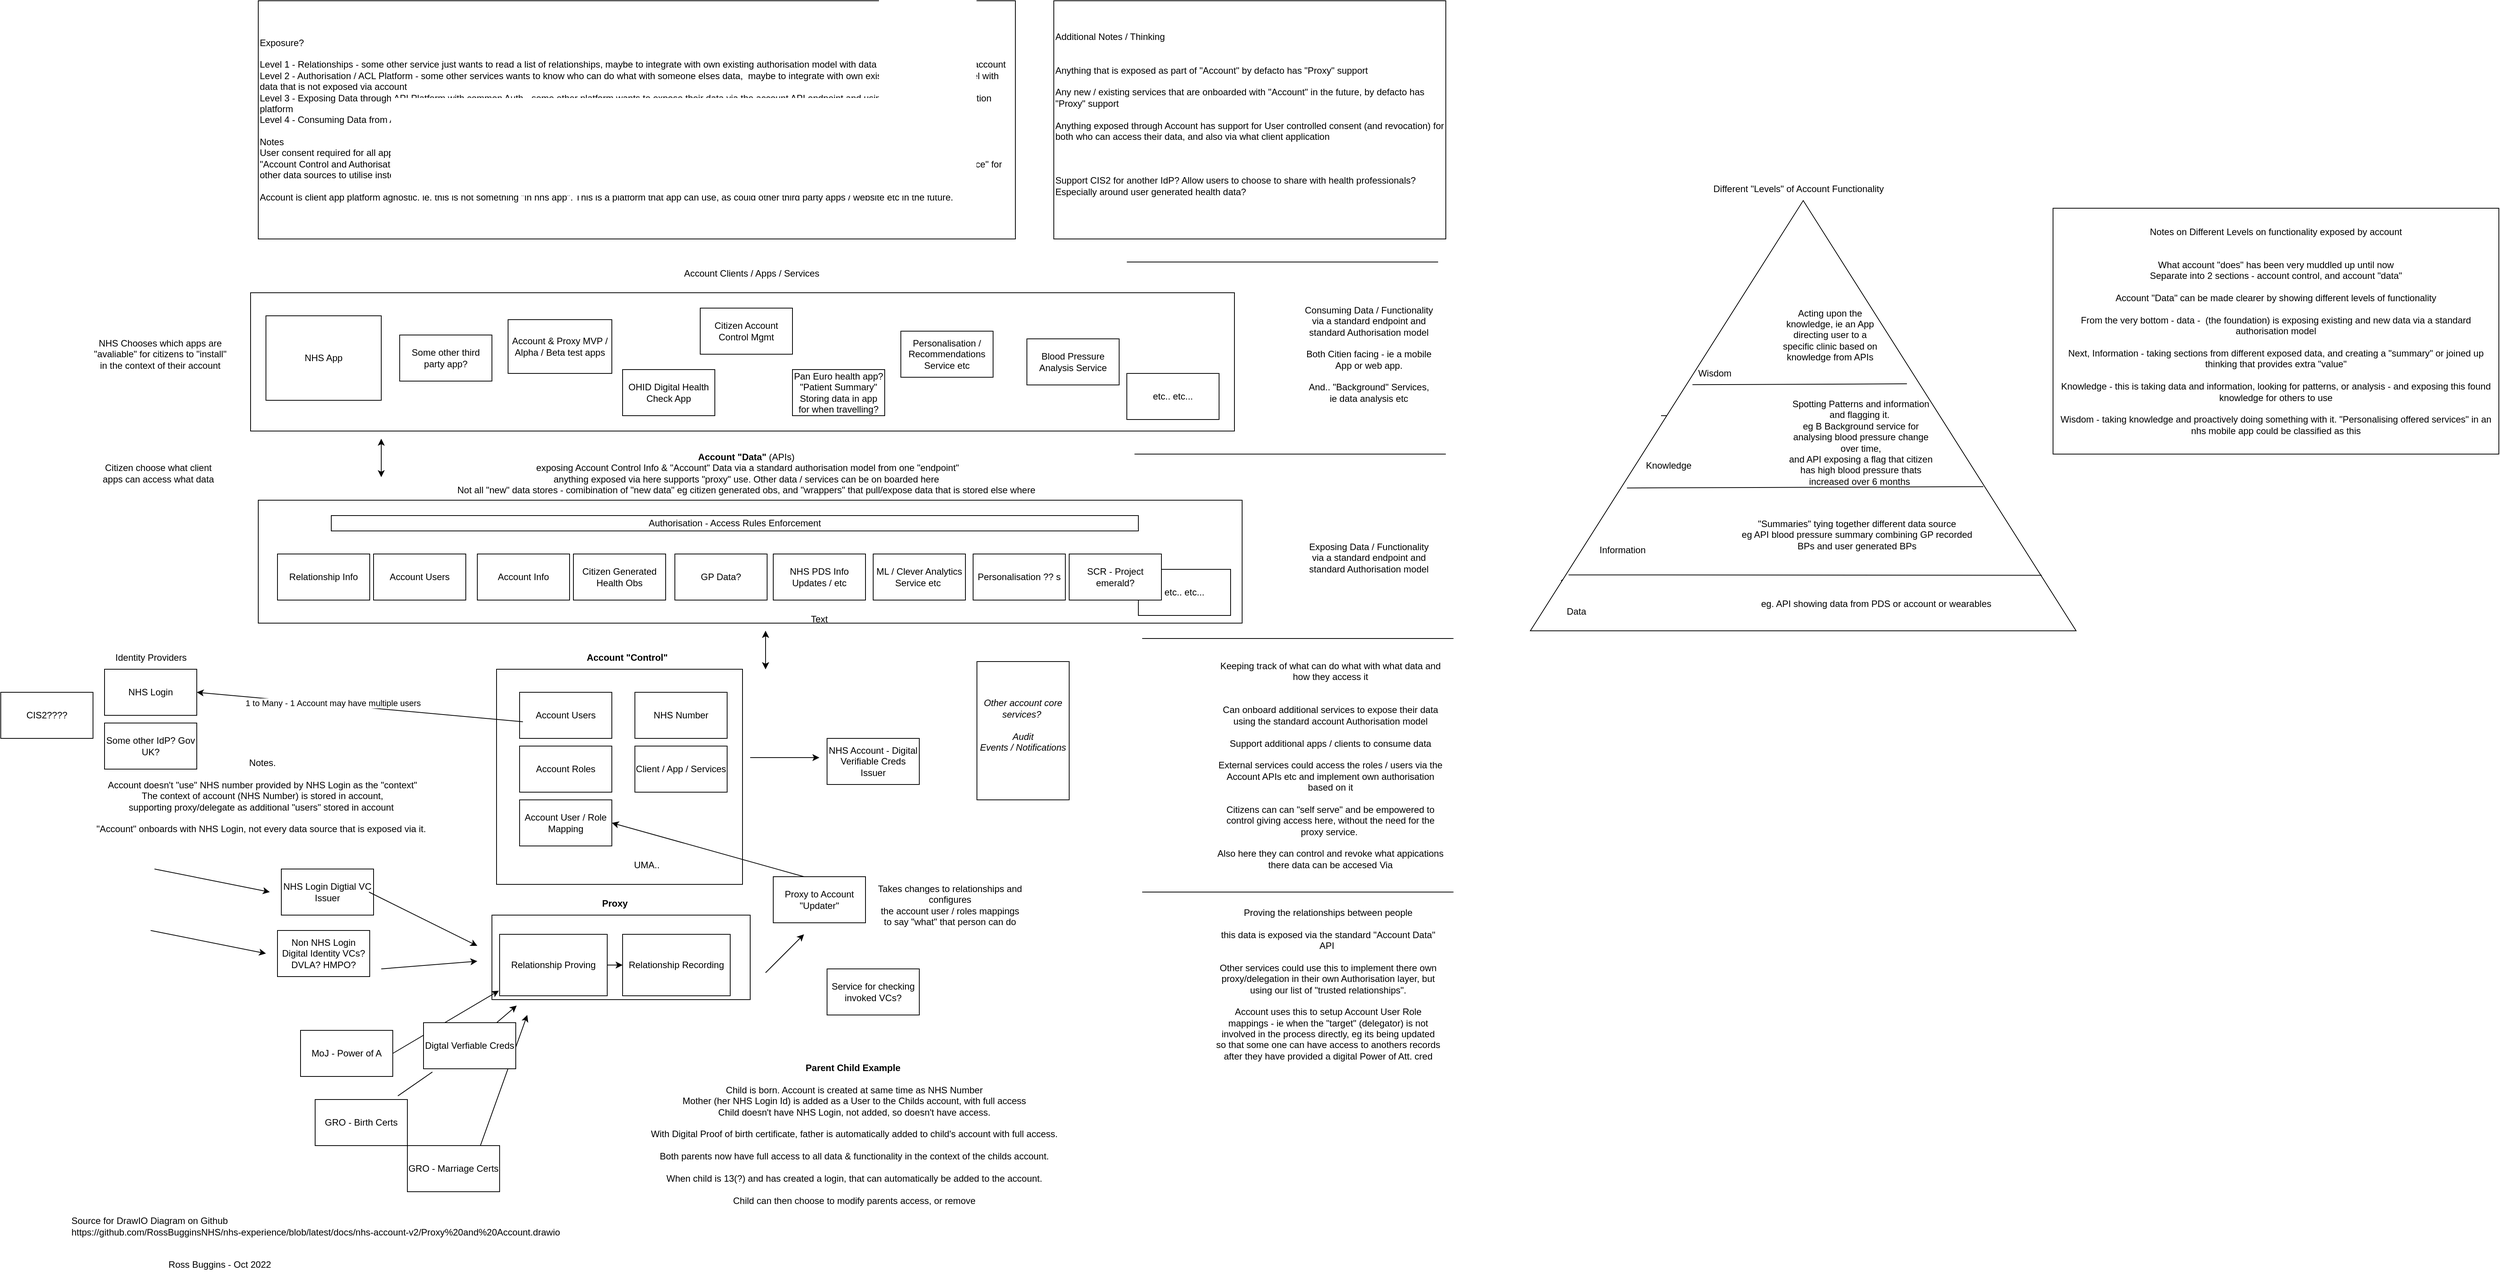 <mxfile version="20.5.1" type="github">
  <diagram id="DfHSoO7FjMYRVWJBDuWQ" name="Page-1">
    <mxGraphModel dx="2302" dy="3502" grid="1" gridSize="10" guides="1" tooltips="1" connect="1" arrows="1" fold="1" page="1" pageScale="1" pageWidth="827" pageHeight="1169" math="0" shadow="0">
      <root>
        <mxCell id="0" />
        <mxCell id="1" parent="0" />
        <mxCell id="hIbiF8T3Av8Oy_hxuUIC-55" value="" style="triangle;whiteSpace=wrap;html=1;direction=north;" parent="1" vertex="1">
          <mxGeometry x="2060" y="-2020" width="710" height="560" as="geometry" />
        </mxCell>
        <mxCell id="Z410X8xZxEE8sT_p1JDi-27" value="" style="rounded=0;whiteSpace=wrap;html=1;" parent="1" vertex="1">
          <mxGeometry x="395" y="-1900" width="1280" height="180" as="geometry" />
        </mxCell>
        <mxCell id="Z410X8xZxEE8sT_p1JDi-11" value="" style="rounded=0;whiteSpace=wrap;html=1;" parent="1" vertex="1">
          <mxGeometry x="405" y="-1630" width="1280" height="160" as="geometry" />
        </mxCell>
        <mxCell id="Z410X8xZxEE8sT_p1JDi-9" value="" style="rounded=0;whiteSpace=wrap;html=1;" parent="1" vertex="1">
          <mxGeometry x="709" y="-1090" width="336" height="110" as="geometry" />
        </mxCell>
        <mxCell id="Z410X8xZxEE8sT_p1JDi-8" value="" style="rounded=0;whiteSpace=wrap;html=1;" parent="1" vertex="1">
          <mxGeometry x="715" y="-1410" width="320" height="280" as="geometry" />
        </mxCell>
        <mxCell id="Z410X8xZxEE8sT_p1JDi-1" value="Relationship Proving" style="rounded=0;whiteSpace=wrap;html=1;" parent="1" vertex="1">
          <mxGeometry x="719" y="-1065" width="140" height="80" as="geometry" />
        </mxCell>
        <mxCell id="Z410X8xZxEE8sT_p1JDi-2" value="Relationship Recording" style="rounded=0;whiteSpace=wrap;html=1;" parent="1" vertex="1">
          <mxGeometry x="879" y="-1065" width="140" height="80" as="geometry" />
        </mxCell>
        <mxCell id="Z410X8xZxEE8sT_p1JDi-3" value="Account Users" style="rounded=0;whiteSpace=wrap;html=1;" parent="1" vertex="1">
          <mxGeometry x="745" y="-1380" width="120" height="60" as="geometry" />
        </mxCell>
        <mxCell id="Z410X8xZxEE8sT_p1JDi-4" value="Account Roles" style="rounded=0;whiteSpace=wrap;html=1;" parent="1" vertex="1">
          <mxGeometry x="745" y="-1310" width="120" height="60" as="geometry" />
        </mxCell>
        <mxCell id="Z410X8xZxEE8sT_p1JDi-5" value="Account User / Role Mapping" style="rounded=0;whiteSpace=wrap;html=1;" parent="1" vertex="1">
          <mxGeometry x="745" y="-1240" width="120" height="60" as="geometry" />
        </mxCell>
        <mxCell id="Z410X8xZxEE8sT_p1JDi-6" value="NHS Number" style="rounded=0;whiteSpace=wrap;html=1;" parent="1" vertex="1">
          <mxGeometry x="895" y="-1380" width="120" height="60" as="geometry" />
        </mxCell>
        <mxCell id="Z410X8xZxEE8sT_p1JDi-7" value="Client / App / Services" style="whiteSpace=wrap;html=1;" parent="1" vertex="1">
          <mxGeometry x="895" y="-1310" width="120" height="60" as="geometry" />
        </mxCell>
        <mxCell id="Z410X8xZxEE8sT_p1JDi-10" value="Authorisation - Access Rules Enforcement" style="rounded=0;whiteSpace=wrap;html=1;" parent="1" vertex="1">
          <mxGeometry x="500" y="-1610" width="1050" height="20" as="geometry" />
        </mxCell>
        <mxCell id="Z410X8xZxEE8sT_p1JDi-12" value="Relationship Info" style="whiteSpace=wrap;html=1;" parent="1" vertex="1">
          <mxGeometry x="430" y="-1560" width="120" height="60" as="geometry" />
        </mxCell>
        <mxCell id="Z410X8xZxEE8sT_p1JDi-13" value="Account Info" style="whiteSpace=wrap;html=1;" parent="1" vertex="1">
          <mxGeometry x="690" y="-1560" width="120" height="60" as="geometry" />
        </mxCell>
        <mxCell id="Z410X8xZxEE8sT_p1JDi-14" value="Account Users" style="whiteSpace=wrap;html=1;" parent="1" vertex="1">
          <mxGeometry x="555" y="-1560" width="120" height="60" as="geometry" />
        </mxCell>
        <mxCell id="Z410X8xZxEE8sT_p1JDi-15" value="Citizen Generated Health Obs" style="whiteSpace=wrap;html=1;" parent="1" vertex="1">
          <mxGeometry x="815" y="-1560" width="120" height="60" as="geometry" />
        </mxCell>
        <mxCell id="Z410X8xZxEE8sT_p1JDi-16" value="GP Data?" style="whiteSpace=wrap;html=1;" parent="1" vertex="1">
          <mxGeometry x="947" y="-1560" width="120" height="60" as="geometry" />
        </mxCell>
        <mxCell id="Z410X8xZxEE8sT_p1JDi-17" value="NHS PDS Info Updates / etc" style="whiteSpace=wrap;html=1;" parent="1" vertex="1">
          <mxGeometry x="1075" y="-1560" width="120" height="60" as="geometry" />
        </mxCell>
        <mxCell id="Z410X8xZxEE8sT_p1JDi-18" value="Proxy" style="text;html=1;strokeColor=none;fillColor=none;align=center;verticalAlign=middle;whiteSpace=wrap;rounded=0;fontStyle=1" parent="1" vertex="1">
          <mxGeometry x="839" y="-1120" width="60" height="30" as="geometry" />
        </mxCell>
        <mxCell id="Z410X8xZxEE8sT_p1JDi-19" value="Account &quot;Control&quot;" style="text;html=1;strokeColor=none;fillColor=none;align=center;verticalAlign=middle;whiteSpace=wrap;rounded=0;fontStyle=1" parent="1" vertex="1">
          <mxGeometry x="815" y="-1440" width="140" height="30" as="geometry" />
        </mxCell>
        <mxCell id="Z410X8xZxEE8sT_p1JDi-24" value="Exposure?&lt;br&gt;&lt;br&gt;Level 1 - Relationships - some other service just wants to read a list of relationships, maybe to integrate with own existing authorisation model with data that is not exposed via account&lt;br&gt;Level 2 - Authorisation / ACL Platform - some other services wants to know who can do what with someone elses data,&amp;nbsp;&amp;nbsp;maybe to integrate with own existing authorisation model with data that is not exposed via account&lt;br&gt;Level 3 - Exposing Data through API Platform with common Auth - some other platform wants to expose their data via the account API endpoint and using the account authorisation platform&lt;br&gt;Level 4 - Consuming Data from Account API Platform - some other app / background service wants to read and/or write data that is exposed via account&lt;br&gt;&lt;br&gt;Notes&lt;br&gt;User consent required for all apps / services / clients that want to read / write to account data e.g. &quot;NHS App wants to write to your blood pressure - approve/deny&quot;.&lt;br&gt;&quot;Account Control and Authorisation&quot; - Sits in the middle between IdPs and Clients and Data - controlling who can access what data and via what client app, avaliable &quot;as a service&quot; for other data sources to utilise instead of rolling their own authorisation - removing their need to worry about proxy etc&lt;br&gt;&lt;br&gt;Account is client app platform agnostic. ie. this is not something &quot;in nhs app&quot;. This is a platform that app can use, as could other third party apps / website etc in the future." style="rounded=0;whiteSpace=wrap;html=1;align=left;" parent="1" vertex="1">
          <mxGeometry x="405" y="-2280" width="985" height="310" as="geometry" />
        </mxCell>
        <mxCell id="Z410X8xZxEE8sT_p1JDi-25" value="ML / Clever Analytics Service etc&amp;nbsp;" style="whiteSpace=wrap;html=1;" parent="1" vertex="1">
          <mxGeometry x="1205" y="-1560" width="120" height="60" as="geometry" />
        </mxCell>
        <mxCell id="Z410X8xZxEE8sT_p1JDi-26" value="NHS App" style="rounded=0;whiteSpace=wrap;html=1;" parent="1" vertex="1">
          <mxGeometry x="415" y="-1870" width="150" height="110" as="geometry" />
        </mxCell>
        <mxCell id="Z410X8xZxEE8sT_p1JDi-28" value="Account Clients / Apps / Services" style="text;html=1;strokeColor=none;fillColor=none;align=center;verticalAlign=middle;whiteSpace=wrap;rounded=0;" parent="1" vertex="1">
          <mxGeometry x="937.5" y="-1940" width="217.5" height="30" as="geometry" />
        </mxCell>
        <mxCell id="Z410X8xZxEE8sT_p1JDi-29" value="Blood Pressure Analysis Service" style="rounded=0;whiteSpace=wrap;html=1;" parent="1" vertex="1">
          <mxGeometry x="1405" y="-1840" width="120" height="60" as="geometry" />
        </mxCell>
        <mxCell id="Z410X8xZxEE8sT_p1JDi-30" value="Personalisation / Recommendations Service etc" style="rounded=0;whiteSpace=wrap;html=1;" parent="1" vertex="1">
          <mxGeometry x="1241" y="-1850" width="120" height="60" as="geometry" />
        </mxCell>
        <mxCell id="Z410X8xZxEE8sT_p1JDi-31" value="Personalisation ?? s" style="rounded=0;whiteSpace=wrap;html=1;" parent="1" vertex="1">
          <mxGeometry x="1335" y="-1560" width="120" height="60" as="geometry" />
        </mxCell>
        <mxCell id="hIbiF8T3Av8Oy_hxuUIC-1" value="Proxy to Account &quot;Updater&quot;" style="rounded=0;whiteSpace=wrap;html=1;" parent="1" vertex="1">
          <mxGeometry x="1075" y="-1140" width="120" height="60" as="geometry" />
        </mxCell>
        <mxCell id="hIbiF8T3Av8Oy_hxuUIC-2" value="NHS Login" style="rounded=0;whiteSpace=wrap;html=1;" parent="1" vertex="1">
          <mxGeometry x="205" y="-1410" width="120" height="60" as="geometry" />
        </mxCell>
        <mxCell id="hIbiF8T3Av8Oy_hxuUIC-3" value="Text" style="text;html=1;strokeColor=none;fillColor=none;align=center;verticalAlign=middle;whiteSpace=wrap;rounded=0;" parent="1" vertex="1">
          <mxGeometry x="1105" y="-1490" width="60" height="30" as="geometry" />
        </mxCell>
        <mxCell id="hIbiF8T3Av8Oy_hxuUIC-5" value="Identity Providers" style="text;html=1;align=center;verticalAlign=middle;resizable=0;points=[];autosize=1;strokeColor=none;fillColor=none;" parent="1" vertex="1">
          <mxGeometry x="205" y="-1440" width="120" height="30" as="geometry" />
        </mxCell>
        <mxCell id="hIbiF8T3Av8Oy_hxuUIC-6" value="" style="endArrow=classic;html=1;rounded=0;exitX=0.036;exitY=0.639;exitDx=0;exitDy=0;exitPerimeter=0;entryX=1;entryY=0.5;entryDx=0;entryDy=0;" parent="1" source="Z410X8xZxEE8sT_p1JDi-3" target="hIbiF8T3Av8Oy_hxuUIC-2" edge="1">
          <mxGeometry width="50" height="50" relative="1" as="geometry">
            <mxPoint x="705" y="-1370" as="sourcePoint" />
            <mxPoint x="345" y="-1380" as="targetPoint" />
          </mxGeometry>
        </mxCell>
        <mxCell id="hIbiF8T3Av8Oy_hxuUIC-7" value="1 to Many - 1 Account may have multiple users" style="edgeLabel;html=1;align=center;verticalAlign=middle;resizable=0;points=[];" parent="hIbiF8T3Av8Oy_hxuUIC-6" vertex="1" connectable="0">
          <mxGeometry x="0.17" y="-2" relative="1" as="geometry">
            <mxPoint as="offset" />
          </mxGeometry>
        </mxCell>
        <mxCell id="hIbiF8T3Av8Oy_hxuUIC-8" value="Notes.&lt;br&gt;&lt;br&gt;Account doesn&#39;t &quot;use&quot; NHS number provided by NHS Login as the &quot;context&quot;&lt;br&gt;The context of account (NHS Number) is stored in account, &lt;br&gt;supporting proxy/delegate as additional &quot;users&quot; stored in account&amp;nbsp;&lt;br&gt;&lt;br&gt;&quot;Account&quot; onboards with NHS Login, not every data source that is exposed via it.&amp;nbsp;" style="text;html=1;align=center;verticalAlign=middle;resizable=0;points=[];autosize=1;strokeColor=none;fillColor=none;" parent="1" vertex="1">
          <mxGeometry x="180" y="-1300" width="460" height="110" as="geometry" />
        </mxCell>
        <mxCell id="hIbiF8T3Av8Oy_hxuUIC-10" value="MoJ - Power of A" style="rounded=0;whiteSpace=wrap;html=1;" parent="1" vertex="1">
          <mxGeometry x="460" y="-940" width="120" height="60" as="geometry" />
        </mxCell>
        <mxCell id="hIbiF8T3Av8Oy_hxuUIC-11" value="GRO - Birth Certs" style="whiteSpace=wrap;html=1;" parent="1" vertex="1">
          <mxGeometry x="479" y="-850" width="120" height="60" as="geometry" />
        </mxCell>
        <mxCell id="hIbiF8T3Av8Oy_hxuUIC-12" value="GRO - Marriage Certs" style="whiteSpace=wrap;html=1;" parent="1" vertex="1">
          <mxGeometry x="599" y="-790" width="120" height="60" as="geometry" />
        </mxCell>
        <mxCell id="hIbiF8T3Av8Oy_hxuUIC-15" value="" style="endArrow=classic;html=1;rounded=0;entryX=0.096;entryY=1.07;entryDx=0;entryDy=0;entryPerimeter=0;startArrow=none;" parent="1" source="hIbiF8T3Av8Oy_hxuUIC-42" target="Z410X8xZxEE8sT_p1JDi-9" edge="1">
          <mxGeometry width="50" height="50" relative="1" as="geometry">
            <mxPoint x="665" y="-860" as="sourcePoint" />
            <mxPoint x="715" y="-910" as="targetPoint" />
          </mxGeometry>
        </mxCell>
        <mxCell id="hIbiF8T3Av8Oy_hxuUIC-16" value="" style="endArrow=classic;html=1;rounded=0;entryX=-0.007;entryY=0.917;entryDx=0;entryDy=0;entryPerimeter=0;exitX=1;exitY=0.5;exitDx=0;exitDy=0;" parent="1" source="hIbiF8T3Av8Oy_hxuUIC-10" target="Z410X8xZxEE8sT_p1JDi-1" edge="1">
          <mxGeometry width="50" height="50" relative="1" as="geometry">
            <mxPoint x="565" y="-930" as="sourcePoint" />
            <mxPoint x="615" y="-980" as="targetPoint" />
          </mxGeometry>
        </mxCell>
        <mxCell id="hIbiF8T3Av8Oy_hxuUIC-17" value="" style="endArrow=classic;html=1;rounded=0;" parent="1" edge="1">
          <mxGeometry width="50" height="50" relative="1" as="geometry">
            <mxPoint x="694" y="-790" as="sourcePoint" />
            <mxPoint x="755" y="-960" as="targetPoint" />
          </mxGeometry>
        </mxCell>
        <mxCell id="hIbiF8T3Av8Oy_hxuUIC-19" value="" style="endArrow=classic;html=1;rounded=0;" parent="1" edge="1">
          <mxGeometry width="50" height="50" relative="1" as="geometry">
            <mxPoint x="1065" y="-1015" as="sourcePoint" />
            <mxPoint x="1115" y="-1065" as="targetPoint" />
          </mxGeometry>
        </mxCell>
        <mxCell id="hIbiF8T3Av8Oy_hxuUIC-20" value="" style="endArrow=classic;html=1;rounded=0;entryX=1;entryY=0.5;entryDx=0;entryDy=0;" parent="1" target="Z410X8xZxEE8sT_p1JDi-5" edge="1">
          <mxGeometry width="50" height="50" relative="1" as="geometry">
            <mxPoint x="1115" y="-1140" as="sourcePoint" />
            <mxPoint x="1055" y="-1190" as="targetPoint" />
          </mxGeometry>
        </mxCell>
        <mxCell id="hIbiF8T3Av8Oy_hxuUIC-21" value="" style="endArrow=classic;startArrow=classic;html=1;rounded=0;" parent="1" edge="1">
          <mxGeometry width="50" height="50" relative="1" as="geometry">
            <mxPoint x="1065" y="-1410" as="sourcePoint" />
            <mxPoint x="1065" y="-1460" as="targetPoint" />
          </mxGeometry>
        </mxCell>
        <mxCell id="hIbiF8T3Av8Oy_hxuUIC-22" value="" style="endArrow=classic;startArrow=classic;html=1;rounded=0;" parent="1" edge="1">
          <mxGeometry width="50" height="50" relative="1" as="geometry">
            <mxPoint x="1065" y="-1410" as="sourcePoint" />
            <mxPoint x="1065" y="-1460" as="targetPoint" />
            <Array as="points">
              <mxPoint x="1065" y="-1440" />
            </Array>
          </mxGeometry>
        </mxCell>
        <mxCell id="hIbiF8T3Av8Oy_hxuUIC-23" value="" style="endArrow=classic;startArrow=classic;html=1;rounded=0;" parent="1" edge="1">
          <mxGeometry width="50" height="50" relative="1" as="geometry">
            <mxPoint x="565" y="-1660" as="sourcePoint" />
            <mxPoint x="565" y="-1710" as="targetPoint" />
          </mxGeometry>
        </mxCell>
        <mxCell id="hIbiF8T3Av8Oy_hxuUIC-24" value="NHS Account - Digital Verifiable Creds Issuer" style="rounded=0;whiteSpace=wrap;html=1;" parent="1" vertex="1">
          <mxGeometry x="1145" y="-1320" width="120" height="60" as="geometry" />
        </mxCell>
        <mxCell id="hIbiF8T3Av8Oy_hxuUIC-25" value="" style="endArrow=classic;html=1;rounded=0;" parent="1" edge="1">
          <mxGeometry width="50" height="50" relative="1" as="geometry">
            <mxPoint x="1045" y="-1295" as="sourcePoint" />
            <mxPoint x="1135" y="-1295" as="targetPoint" />
          </mxGeometry>
        </mxCell>
        <mxCell id="hIbiF8T3Av8Oy_hxuUIC-26" value="Proving the relationships between people&lt;br&gt;&lt;br&gt;this data is exposed via the standard &quot;Account Data&quot; API&amp;nbsp;&lt;br&gt;&lt;br&gt;Other services could use this to implement there own proxy/delegation in their own Authorisation layer, but using our list of &quot;trusted relationships&quot;.&lt;br&gt;&lt;br&gt;Account uses this to setup Account User Role mappings - ie when the &quot;target&quot; (delegator) is not involved in the process directly, eg its being updated so that some one can have access to anothers records after they have provided a digital Power of Att. cred" style="text;html=1;strokeColor=none;fillColor=none;align=center;verticalAlign=middle;whiteSpace=wrap;rounded=0;" parent="1" vertex="1">
          <mxGeometry x="1650" y="-1080" width="294" height="160" as="geometry" />
        </mxCell>
        <mxCell id="hIbiF8T3Av8Oy_hxuUIC-27" value="Keeping track of what can do what with what data and how they access it&lt;br&gt;&lt;br&gt;&lt;br&gt;Can onboard additional services to expose their data using the standard account Authorisation model&lt;br&gt;&lt;br&gt;Support additional apps / clients to consume data&lt;br&gt;&lt;br&gt;External services could access the roles / users via the Account APIs etc and implement own authorisation based on it&lt;br&gt;&lt;br&gt;Citizens can can &quot;self serve&quot; and be empowered to control giving access here, without the need for the proxy service.&amp;nbsp;&lt;br&gt;&lt;br&gt;Also here they can control and revoke what appications there data can be accesed Via" style="text;html=1;strokeColor=none;fillColor=none;align=center;verticalAlign=middle;whiteSpace=wrap;rounded=0;" parent="1" vertex="1">
          <mxGeometry x="1650" y="-1410" width="300" height="250" as="geometry" />
        </mxCell>
        <mxCell id="hIbiF8T3Av8Oy_hxuUIC-28" value="Consuming Data / Functionality via a standard endpoint and standard Authorisation model&lt;br&gt;&lt;br&gt;Both Citien facing - ie a mobile App or web app.&lt;br&gt;&lt;br&gt;And.. &quot;Background&quot; Services, ie data analysis etc" style="text;html=1;strokeColor=none;fillColor=none;align=center;verticalAlign=middle;whiteSpace=wrap;rounded=0;" parent="1" vertex="1">
          <mxGeometry x="1765" y="-1900" width="170" height="160" as="geometry" />
        </mxCell>
        <mxCell id="hIbiF8T3Av8Oy_hxuUIC-29" value="Exposing Data / Functionality via a standard endpoint and standard Authorisation model" style="text;html=1;strokeColor=none;fillColor=none;align=center;verticalAlign=middle;whiteSpace=wrap;rounded=0;" parent="1" vertex="1">
          <mxGeometry x="1765" y="-1570" width="170" height="30" as="geometry" />
        </mxCell>
        <mxCell id="hIbiF8T3Av8Oy_hxuUIC-32" value="etc.. etc..." style="whiteSpace=wrap;html=1;" parent="1" vertex="1">
          <mxGeometry x="1535" y="-1795" width="120" height="60" as="geometry" />
        </mxCell>
        <mxCell id="hIbiF8T3Av8Oy_hxuUIC-33" value="Some other third party app?" style="whiteSpace=wrap;html=1;" parent="1" vertex="1">
          <mxGeometry x="589" y="-1845" width="120" height="60" as="geometry" />
        </mxCell>
        <mxCell id="hIbiF8T3Av8Oy_hxuUIC-34" value="Some other IdP? Gov UK?" style="rounded=0;whiteSpace=wrap;html=1;" parent="1" vertex="1">
          <mxGeometry x="205" y="-1340" width="120" height="60" as="geometry" />
        </mxCell>
        <mxCell id="hIbiF8T3Av8Oy_hxuUIC-35" value="" style="endArrow=none;html=1;rounded=0;" parent="1" edge="1">
          <mxGeometry width="50" height="50" relative="1" as="geometry">
            <mxPoint x="1555" y="-1450" as="sourcePoint" />
            <mxPoint x="1960" y="-1450" as="targetPoint" />
          </mxGeometry>
        </mxCell>
        <mxCell id="hIbiF8T3Av8Oy_hxuUIC-36" value="" style="endArrow=none;html=1;rounded=0;" parent="1" edge="1">
          <mxGeometry width="50" height="50" relative="1" as="geometry">
            <mxPoint x="1555" y="-1120" as="sourcePoint" />
            <mxPoint x="1960" y="-1120" as="targetPoint" />
          </mxGeometry>
        </mxCell>
        <mxCell id="hIbiF8T3Av8Oy_hxuUIC-37" value="" style="endArrow=none;html=1;rounded=0;" parent="1" edge="1">
          <mxGeometry width="50" height="50" relative="1" as="geometry">
            <mxPoint x="1545" y="-1690" as="sourcePoint" />
            <mxPoint x="1950" y="-1690" as="targetPoint" />
          </mxGeometry>
        </mxCell>
        <mxCell id="hIbiF8T3Av8Oy_hxuUIC-38" value="" style="endArrow=none;html=1;rounded=0;" parent="1" edge="1">
          <mxGeometry width="50" height="50" relative="1" as="geometry">
            <mxPoint x="1535" y="-1940" as="sourcePoint" />
            <mxPoint x="1940" y="-1940" as="targetPoint" />
          </mxGeometry>
        </mxCell>
        <mxCell id="hIbiF8T3Av8Oy_hxuUIC-39" value="Source for DrawIO Diagram on Github&lt;br&gt;https://github.com/RossBugginsNHS/nhs-experience/blob/latest/docs/nhs-account-v2/Proxy%20and%20Account.drawio" style="text;html=1;strokeColor=none;fillColor=none;align=left;verticalAlign=middle;whiteSpace=wrap;rounded=0;" parent="1" vertex="1">
          <mxGeometry x="160" y="-700" width="815" height="30" as="geometry" />
        </mxCell>
        <mxCell id="hIbiF8T3Av8Oy_hxuUIC-40" value="Account &amp;amp; Proxy MVP / Alpha / Beta test apps" style="rounded=0;whiteSpace=wrap;html=1;" parent="1" vertex="1">
          <mxGeometry x="730" y="-1865" width="135" height="70" as="geometry" />
        </mxCell>
        <mxCell id="hIbiF8T3Av8Oy_hxuUIC-41" value="etc.. etc..." style="whiteSpace=wrap;html=1;" parent="1" vertex="1">
          <mxGeometry x="1550" y="-1540" width="120" height="60" as="geometry" />
        </mxCell>
        <mxCell id="hIbiF8T3Av8Oy_hxuUIC-42" value="Digtal Verfiable Creds" style="rounded=0;whiteSpace=wrap;html=1;" parent="1" vertex="1">
          <mxGeometry x="620" y="-950" width="120" height="60" as="geometry" />
        </mxCell>
        <mxCell id="hIbiF8T3Av8Oy_hxuUIC-43" value="" style="endArrow=none;html=1;rounded=0;entryX=0.096;entryY=1.07;entryDx=0;entryDy=0;entryPerimeter=0;exitX=0.897;exitY=-0.078;exitDx=0;exitDy=0;exitPerimeter=0;" parent="1" source="hIbiF8T3Av8Oy_hxuUIC-11" target="hIbiF8T3Av8Oy_hxuUIC-42" edge="1">
          <mxGeometry width="50" height="50" relative="1" as="geometry">
            <mxPoint x="665" y="-860" as="sourcePoint" />
            <mxPoint x="741.256" y="-972.3" as="targetPoint" />
          </mxGeometry>
        </mxCell>
        <mxCell id="hIbiF8T3Av8Oy_hxuUIC-44" value="Non NHS Login Digital Identity VCs? DVLA? HMPO?" style="rounded=0;whiteSpace=wrap;html=1;" parent="1" vertex="1">
          <mxGeometry x="430" y="-1070" width="120" height="60" as="geometry" />
        </mxCell>
        <mxCell id="hIbiF8T3Av8Oy_hxuUIC-45" value="NHS Login Digtial VC Issuer" style="rounded=0;whiteSpace=wrap;html=1;" parent="1" vertex="1">
          <mxGeometry x="435" y="-1150" width="120" height="60" as="geometry" />
        </mxCell>
        <mxCell id="hIbiF8T3Av8Oy_hxuUIC-46" value="" style="endArrow=classic;html=1;rounded=0;" parent="1" edge="1">
          <mxGeometry width="50" height="50" relative="1" as="geometry">
            <mxPoint x="549" y="-1120" as="sourcePoint" />
            <mxPoint x="690" y="-1050" as="targetPoint" />
          </mxGeometry>
        </mxCell>
        <mxCell id="hIbiF8T3Av8Oy_hxuUIC-47" value="" style="endArrow=classic;html=1;rounded=0;" parent="1" edge="1">
          <mxGeometry width="50" height="50" relative="1" as="geometry">
            <mxPoint x="565" y="-1020" as="sourcePoint" />
            <mxPoint x="690" y="-1030" as="targetPoint" />
          </mxGeometry>
        </mxCell>
        <mxCell id="hIbiF8T3Av8Oy_hxuUIC-48" value="" style="endArrow=classic;html=1;rounded=0;" parent="1" edge="1">
          <mxGeometry width="50" height="50" relative="1" as="geometry">
            <mxPoint x="270" y="-1150" as="sourcePoint" />
            <mxPoint x="420" y="-1120" as="targetPoint" />
          </mxGeometry>
        </mxCell>
        <mxCell id="hIbiF8T3Av8Oy_hxuUIC-49" value="" style="endArrow=classic;html=1;rounded=0;" parent="1" edge="1">
          <mxGeometry width="50" height="50" relative="1" as="geometry">
            <mxPoint x="265" y="-1070" as="sourcePoint" />
            <mxPoint x="415" y="-1040" as="targetPoint" />
          </mxGeometry>
        </mxCell>
        <mxCell id="hIbiF8T3Av8Oy_hxuUIC-50" value="&lt;br style=&quot;&quot;&gt;&lt;span style=&quot;&quot;&gt;Takes changes to relationships and configures&lt;/span&gt;&lt;br style=&quot;&quot;&gt;&lt;span style=&quot;&quot;&gt;the account user / roles mappings to say &quot;what&quot; that person can do&lt;/span&gt;" style="text;html=1;strokeColor=none;fillColor=none;align=center;verticalAlign=middle;whiteSpace=wrap;rounded=0;" parent="1" vertex="1">
          <mxGeometry x="1210" y="-1125" width="190" height="30" as="geometry" />
        </mxCell>
        <mxCell id="hIbiF8T3Av8Oy_hxuUIC-51" value="" style="endArrow=classic;html=1;rounded=0;exitX=1;exitY=0.5;exitDx=0;exitDy=0;entryX=0;entryY=0.5;entryDx=0;entryDy=0;" parent="1" source="Z410X8xZxEE8sT_p1JDi-1" target="Z410X8xZxEE8sT_p1JDi-2" edge="1">
          <mxGeometry width="50" height="50" relative="1" as="geometry">
            <mxPoint x="1080" y="-1280" as="sourcePoint" />
            <mxPoint x="1130" y="-1330" as="targetPoint" />
          </mxGeometry>
        </mxCell>
        <mxCell id="hIbiF8T3Av8Oy_hxuUIC-52" value="Service for checking invoked VCs?" style="whiteSpace=wrap;html=1;" parent="1" vertex="1">
          <mxGeometry x="1145" y="-1020" width="120" height="60" as="geometry" />
        </mxCell>
        <mxCell id="hIbiF8T3Av8Oy_hxuUIC-53" value="Citizen Account Control Mgmt" style="rounded=0;whiteSpace=wrap;html=1;" parent="1" vertex="1">
          <mxGeometry x="980" y="-1880" width="120" height="60" as="geometry" />
        </mxCell>
        <mxCell id="hIbiF8T3Av8Oy_hxuUIC-54" value="Other account core services?&amp;nbsp;&lt;br&gt;&lt;br&gt;Audit&lt;br&gt;Events / Notifications&lt;br&gt;&lt;br&gt;" style="rounded=0;whiteSpace=wrap;html=1;fontStyle=2" parent="1" vertex="1">
          <mxGeometry x="1340" y="-1420" width="120" height="180" as="geometry" />
        </mxCell>
        <mxCell id="hIbiF8T3Av8Oy_hxuUIC-56" value="" style="endArrow=none;html=1;rounded=0;" parent="1" target="hIbiF8T3Av8Oy_hxuUIC-55" edge="1">
          <mxGeometry width="50" height="50" relative="1" as="geometry">
            <mxPoint x="2100" y="-1525" as="sourcePoint" />
            <mxPoint x="2150" y="-1575" as="targetPoint" />
          </mxGeometry>
        </mxCell>
        <mxCell id="hIbiF8T3Av8Oy_hxuUIC-57" value="" style="endArrow=none;html=1;rounded=0;" parent="1" target="hIbiF8T3Av8Oy_hxuUIC-55" edge="1">
          <mxGeometry width="50" height="50" relative="1" as="geometry">
            <mxPoint x="2100" y="-1525" as="sourcePoint" />
            <mxPoint x="2150" y="-1575" as="targetPoint" />
          </mxGeometry>
        </mxCell>
        <mxCell id="hIbiF8T3Av8Oy_hxuUIC-58" value="" style="endArrow=none;html=1;rounded=0;exitX=0.13;exitY=0.07;exitDx=0;exitDy=0;exitPerimeter=0;entryX=0.129;entryY=0.937;entryDx=0;entryDy=0;entryPerimeter=0;" parent="1" source="hIbiF8T3Av8Oy_hxuUIC-55" target="hIbiF8T3Av8Oy_hxuUIC-55" edge="1">
          <mxGeometry width="50" height="50" relative="1" as="geometry">
            <mxPoint x="2100" y="-1750" as="sourcePoint" />
            <mxPoint x="2150" y="-1800" as="targetPoint" />
          </mxGeometry>
        </mxCell>
        <mxCell id="hIbiF8T3Av8Oy_hxuUIC-59" value="" style="endArrow=none;html=1;rounded=0;exitX=0.332;exitY=0.177;exitDx=0;exitDy=0;exitPerimeter=0;entryX=0.335;entryY=0.83;entryDx=0;entryDy=0;entryPerimeter=0;" parent="1" source="hIbiF8T3Av8Oy_hxuUIC-55" target="hIbiF8T3Av8Oy_hxuUIC-55" edge="1">
          <mxGeometry width="50" height="50" relative="1" as="geometry">
            <mxPoint x="2100" y="-1750" as="sourcePoint" />
            <mxPoint x="2150" y="-1800" as="targetPoint" />
          </mxGeometry>
        </mxCell>
        <mxCell id="hIbiF8T3Av8Oy_hxuUIC-60" value="" style="endArrow=none;html=1;rounded=0;" parent="1" target="hIbiF8T3Av8Oy_hxuUIC-55" edge="1">
          <mxGeometry width="50" height="50" relative="1" as="geometry">
            <mxPoint x="2230" y="-1740" as="sourcePoint" />
            <mxPoint x="2280" y="-1790" as="targetPoint" />
          </mxGeometry>
        </mxCell>
        <mxCell id="hIbiF8T3Av8Oy_hxuUIC-62" value="" style="endArrow=none;html=1;rounded=0;entryX=0.572;entryY=0.297;entryDx=0;entryDy=0;entryPerimeter=0;exitX=0.574;exitY=0.69;exitDx=0;exitDy=0;exitPerimeter=0;" parent="1" source="hIbiF8T3Av8Oy_hxuUIC-55" target="hIbiF8T3Av8Oy_hxuUIC-55" edge="1">
          <mxGeometry width="50" height="50" relative="1" as="geometry">
            <mxPoint x="2100" y="-1750" as="sourcePoint" />
            <mxPoint x="2150" y="-1800" as="targetPoint" />
          </mxGeometry>
        </mxCell>
        <mxCell id="hIbiF8T3Av8Oy_hxuUIC-63" value="Information" style="text;html=1;strokeColor=none;fillColor=none;align=center;verticalAlign=middle;whiteSpace=wrap;rounded=0;" parent="1" vertex="1">
          <mxGeometry x="2150" y="-1580" width="60" height="30" as="geometry" />
        </mxCell>
        <mxCell id="hIbiF8T3Av8Oy_hxuUIC-65" value="Data" style="text;html=1;strokeColor=none;fillColor=none;align=center;verticalAlign=middle;whiteSpace=wrap;rounded=0;" parent="1" vertex="1">
          <mxGeometry x="2090" y="-1500" width="60" height="30" as="geometry" />
        </mxCell>
        <mxCell id="hIbiF8T3Av8Oy_hxuUIC-66" value="Knowledge" style="text;html=1;strokeColor=none;fillColor=none;align=center;verticalAlign=middle;whiteSpace=wrap;rounded=0;" parent="1" vertex="1">
          <mxGeometry x="2210" y="-1690" width="60" height="30" as="geometry" />
        </mxCell>
        <mxCell id="hIbiF8T3Av8Oy_hxuUIC-67" value="Wisdom" style="text;html=1;strokeColor=none;fillColor=none;align=center;verticalAlign=middle;whiteSpace=wrap;rounded=0;fontStyle=0" parent="1" vertex="1">
          <mxGeometry x="2270" y="-1810" width="60" height="30" as="geometry" />
        </mxCell>
        <mxCell id="hIbiF8T3Av8Oy_hxuUIC-68" value="eg. API showing data from PDS or account or wearables" style="text;html=1;strokeColor=none;fillColor=none;align=center;verticalAlign=middle;whiteSpace=wrap;rounded=0;" parent="1" vertex="1">
          <mxGeometry x="2350" y="-1510" width="320" height="30" as="geometry" />
        </mxCell>
        <mxCell id="hIbiF8T3Av8Oy_hxuUIC-69" value="&quot;Summaries&quot; tying together different data source &lt;br&gt;eg API blood pressure summary combining GP recorded BPs and user generated BPs" style="text;html=1;strokeColor=none;fillColor=none;align=center;verticalAlign=middle;whiteSpace=wrap;rounded=0;" parent="1" vertex="1">
          <mxGeometry x="2330" y="-1600" width="310" height="30" as="geometry" />
        </mxCell>
        <mxCell id="hIbiF8T3Av8Oy_hxuUIC-70" value="Spotting Patterns and information and flagging it.&amp;nbsp;&lt;br&gt;eg B Background service for analysing blood pressure change over time, &lt;br&gt;and API exposing a flag that citizen has high blood pressure thats increased over 6 months&amp;nbsp;" style="text;html=1;strokeColor=none;fillColor=none;align=center;verticalAlign=middle;whiteSpace=wrap;rounded=0;" parent="1" vertex="1">
          <mxGeometry x="2390" y="-1720" width="200" height="30" as="geometry" />
        </mxCell>
        <mxCell id="hIbiF8T3Av8Oy_hxuUIC-71" value="Acting upon the knowledge, ie an App directing user to a specific clinic based on knowledge from APIs" style="text;html=1;strokeColor=none;fillColor=none;align=center;verticalAlign=middle;whiteSpace=wrap;rounded=0;fontStyle=0" parent="1" vertex="1">
          <mxGeometry x="2380" y="-1860" width="140" height="30" as="geometry" />
        </mxCell>
        <mxCell id="hIbiF8T3Av8Oy_hxuUIC-72" value="Different &quot;Levels&quot; of Account Functionality" style="text;html=1;strokeColor=none;fillColor=none;align=center;verticalAlign=middle;whiteSpace=wrap;rounded=0;" parent="1" vertex="1">
          <mxGeometry x="2188" y="-2050" width="442" height="30" as="geometry" />
        </mxCell>
        <mxCell id="hIbiF8T3Av8Oy_hxuUIC-73" value="SCR - Project emerald?" style="whiteSpace=wrap;html=1;" parent="1" vertex="1">
          <mxGeometry x="1460" y="-1560" width="120" height="60" as="geometry" />
        </mxCell>
        <mxCell id="amODOdhTJ2sGS4ZqXd5V-1" value="Additional Notes / Thinking&lt;br&gt;&lt;br&gt;&lt;br&gt;Anything that is exposed as part of &quot;Account&quot; by defacto has &quot;Proxy&quot; support&amp;nbsp;&lt;br&gt;&lt;br&gt;Any new / existing services that are onboarded with &quot;Account&quot; in the future, by defacto has &quot;Proxy&quot; support&lt;br&gt;&lt;br&gt;Anything exposed through Account has support for User controlled consent (and revocation) for both who can access their data, and also via what client application&lt;br&gt;&lt;br&gt;&lt;br&gt;&lt;br&gt;Support CIS2 for another IdP? Allow users to choose to share with health professionals? Especially around user generated health data?&lt;br&gt;&amp;nbsp;" style="rounded=0;whiteSpace=wrap;html=1;align=left;" parent="1" vertex="1">
          <mxGeometry x="1440" y="-2280" width="510" height="310" as="geometry" />
        </mxCell>
        <mxCell id="amODOdhTJ2sGS4ZqXd5V-2" value="Notes on Different Levels on functionality exposed by account&lt;br&gt;&lt;br&gt;&lt;br&gt;What account &quot;does&quot; has been very muddled up until now&lt;br&gt;Separate into 2 sections - account control, and account &quot;data&quot;&lt;br&gt;&lt;br&gt;Account &quot;Data&quot; can be made clearer by showing different levels of functionality&lt;br&gt;&lt;br&gt;From the very bottom - data -&amp;nbsp; (the foundation) is exposing existing and new data via a standard authorisation model&lt;br&gt;&lt;br&gt;Next, Information - taking sections from different exposed data, and creating a &quot;summary&quot; or joined up thinking that provides extra &quot;value&quot;&lt;br&gt;&lt;br&gt;Knowledge - this is taking data and information, looking for patterns, or analysis - and exposing this found knowledge for others to use&lt;br&gt;&lt;br&gt;Wisdom - taking knowledge and proactively doing something with it. &quot;Personalising offered services&quot; in an nhs mobile app could be classified as this" style="rounded=0;whiteSpace=wrap;html=1;" parent="1" vertex="1">
          <mxGeometry x="2740" y="-2010" width="580" height="320" as="geometry" />
        </mxCell>
        <mxCell id="amODOdhTJ2sGS4ZqXd5V-3" value="CIS2????" style="rounded=0;whiteSpace=wrap;html=1;" parent="1" vertex="1">
          <mxGeometry x="70" y="-1380" width="120" height="60" as="geometry" />
        </mxCell>
        <mxCell id="2C_cEjcNXYXikxWtVfO_-1" value="OHID Digital Health Check App" style="rounded=0;whiteSpace=wrap;html=1;" vertex="1" parent="1">
          <mxGeometry x="879" y="-1800" width="120" height="60" as="geometry" />
        </mxCell>
        <mxCell id="2C_cEjcNXYXikxWtVfO_-3" value="&lt;b style=&quot;&quot;&gt;Account &quot;Data&quot;&amp;nbsp;&lt;/b&gt;&lt;span style=&quot;&quot;&gt;(APIs)&lt;/span&gt;&lt;br style=&quot;&quot;&gt;&lt;span style=&quot;&quot;&gt;&amp;nbsp;exposing Account Control Info &amp;amp; &quot;Account&quot; Data via a standard authorisation model from one &quot;endpoint&quot;&lt;/span&gt;&lt;br style=&quot;&quot;&gt;&lt;span style=&quot;&quot;&gt;anything exposed via here supports &quot;proxy&quot; use. Other data / services can be on boarded here&lt;/span&gt;&lt;br style=&quot;&quot;&gt;&lt;span style=&quot;&quot;&gt;Not all &quot;new&quot; data stores - comibination of &quot;new data&quot; eg citizen generated obs, and &quot;wrappers&quot; that pull/expose data that is stored else where&lt;/span&gt;" style="text;html=1;strokeColor=none;fillColor=none;align=center;verticalAlign=middle;whiteSpace=wrap;rounded=0;" vertex="1" parent="1">
          <mxGeometry x="435" y="-1680" width="1210" height="30" as="geometry" />
        </mxCell>
        <mxCell id="2C_cEjcNXYXikxWtVfO_-5" value="&lt;b&gt;Parent Child Example&amp;nbsp;&lt;br&gt;&lt;/b&gt;&lt;br&gt;Child is born. Account is created at same time as NHS Number&lt;br&gt;Mother (her NHS Login Id) is added as a User to the Childs account, with full access&lt;br&gt;Child doesn&#39;t have NHS Login, not added, so doesn&#39;t have access.&lt;br&gt;&lt;br&gt;With Digital Proof of birth certificate, father is automatically added to child&#39;s account with full access.&lt;br&gt;&lt;br&gt;Both parents now have full access to all data &amp;amp; functionality in the context of the childs account.&lt;br&gt;&lt;br&gt;When child is 13(?) and has created a login, that can automatically be added to the account.&lt;br&gt;&lt;br&gt;Child can then choose to modify parents access, or remove" style="text;html=1;strokeColor=none;fillColor=none;align=center;verticalAlign=middle;whiteSpace=wrap;rounded=0;" vertex="1" parent="1">
          <mxGeometry x="899" y="-900" width="563" height="190" as="geometry" />
        </mxCell>
        <mxCell id="2C_cEjcNXYXikxWtVfO_-6" value="UMA.." style="text;html=1;align=center;verticalAlign=middle;resizable=0;points=[];autosize=1;strokeColor=none;fillColor=none;" vertex="1" parent="1">
          <mxGeometry x="880" y="-1170" width="60" height="30" as="geometry" />
        </mxCell>
        <mxCell id="2C_cEjcNXYXikxWtVfO_-7" value="Pan Euro health app? &quot;Patient Summary&quot; Storing data in app for when travelling?" style="rounded=0;whiteSpace=wrap;html=1;" vertex="1" parent="1">
          <mxGeometry x="1100" y="-1800" width="120" height="60" as="geometry" />
        </mxCell>
        <mxCell id="2C_cEjcNXYXikxWtVfO_-8" value="Ross Buggins - Oct 2022" style="text;html=1;strokeColor=none;fillColor=none;align=center;verticalAlign=middle;whiteSpace=wrap;rounded=0;" vertex="1" parent="1">
          <mxGeometry x="160" y="-650" width="390" height="30" as="geometry" />
        </mxCell>
        <mxCell id="2C_cEjcNXYXikxWtVfO_-9" value="NHS Chooses which apps are &quot;avaliable&quot; for citizens to &quot;install&quot; in the context of their account" style="text;html=1;strokeColor=none;fillColor=none;align=center;verticalAlign=middle;whiteSpace=wrap;rounded=0;" vertex="1" parent="1">
          <mxGeometry x="190" y="-1835" width="175" height="30" as="geometry" />
        </mxCell>
        <mxCell id="2C_cEjcNXYXikxWtVfO_-10" value="Citizen choose what client apps can access what data" style="text;html=1;strokeColor=none;fillColor=none;align=center;verticalAlign=middle;whiteSpace=wrap;rounded=0;" vertex="1" parent="1">
          <mxGeometry x="200" y="-1680" width="150" height="30" as="geometry" />
        </mxCell>
      </root>
    </mxGraphModel>
  </diagram>
</mxfile>
